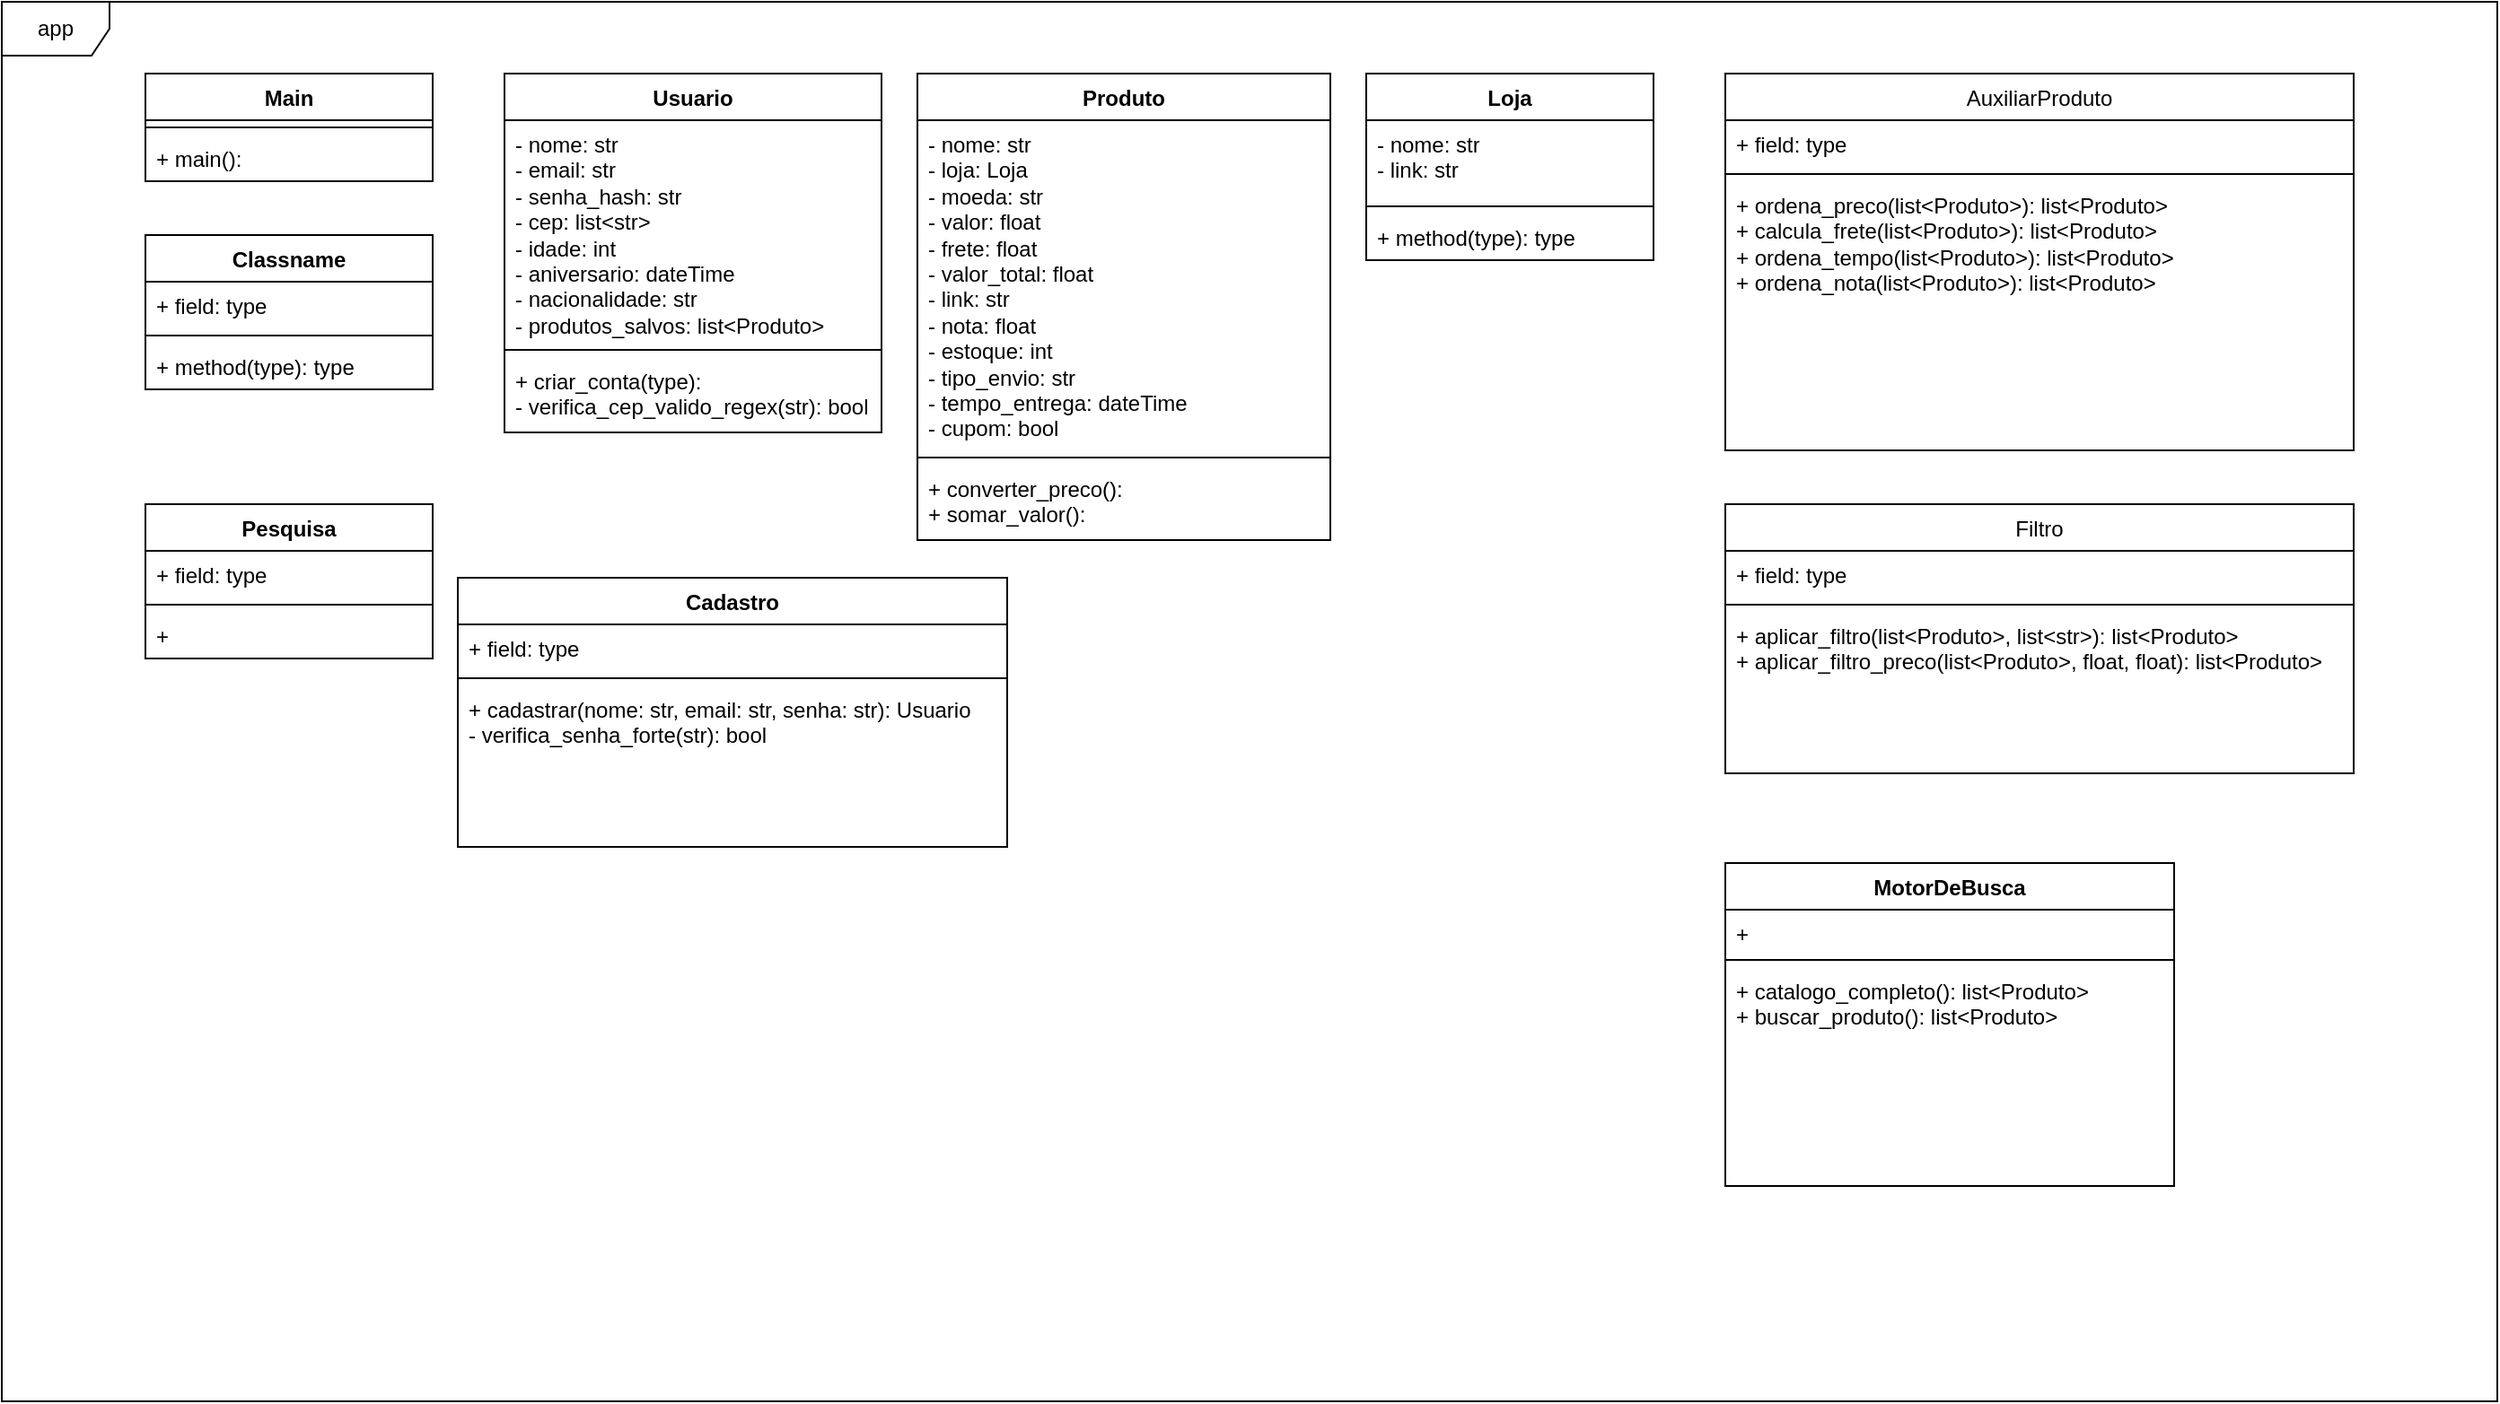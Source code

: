<mxfile version="26.2.2">
  <diagram name="Página-1" id="C4pE7G3tw5PIgA25JoFv">
    <mxGraphModel dx="1392" dy="835" grid="1" gridSize="10" guides="1" tooltips="1" connect="1" arrows="1" fold="1" page="1" pageScale="1" pageWidth="827" pageHeight="1169" math="0" shadow="0">
      <root>
        <mxCell id="0" />
        <mxCell id="1" parent="0" />
        <mxCell id="RNXWbfmjk_dArUk6Mq39-5" value="Main" style="swimlane;fontStyle=1;align=center;verticalAlign=top;childLayout=stackLayout;horizontal=1;startSize=26;horizontalStack=0;resizeParent=1;resizeParentMax=0;resizeLast=0;collapsible=1;marginBottom=0;whiteSpace=wrap;html=1;fillStyle=solid;gradientColor=none;swimlaneFillColor=light-dark(#ffffff, #ededed);" vertex="1" parent="1">
          <mxGeometry x="120" y="200" width="160" height="60" as="geometry" />
        </mxCell>
        <mxCell id="RNXWbfmjk_dArUk6Mq39-7" value="" style="line;strokeWidth=1;fillColor=none;align=left;verticalAlign=middle;spacingTop=-1;spacingLeft=3;spacingRight=3;rotatable=0;labelPosition=right;points=[];portConstraint=eastwest;strokeColor=inherit;" vertex="1" parent="RNXWbfmjk_dArUk6Mq39-5">
          <mxGeometry y="26" width="160" height="8" as="geometry" />
        </mxCell>
        <mxCell id="RNXWbfmjk_dArUk6Mq39-8" value="+ main():&amp;nbsp;" style="text;strokeColor=none;fillColor=none;align=left;verticalAlign=top;spacingLeft=4;spacingRight=4;overflow=hidden;rotatable=0;points=[[0,0.5],[1,0.5]];portConstraint=eastwest;whiteSpace=wrap;html=1;" vertex="1" parent="RNXWbfmjk_dArUk6Mq39-5">
          <mxGeometry y="34" width="160" height="26" as="geometry" />
        </mxCell>
        <mxCell id="RNXWbfmjk_dArUk6Mq39-10" value="app" style="shape=umlFrame;whiteSpace=wrap;html=1;pointerEvents=0;" vertex="1" parent="1">
          <mxGeometry x="40" y="160" width="1390" height="780" as="geometry" />
        </mxCell>
        <mxCell id="RNXWbfmjk_dArUk6Mq39-15" value="&lt;span style=&quot;font-weight: normal;&quot;&gt;AuxiliarProduto&lt;/span&gt;" style="swimlane;fontStyle=1;align=center;verticalAlign=top;childLayout=stackLayout;horizontal=1;startSize=26;horizontalStack=0;resizeParent=1;resizeParentMax=0;resizeLast=0;collapsible=1;marginBottom=0;whiteSpace=wrap;html=1;fillStyle=solid;gradientColor=none;swimlaneFillColor=light-dark(#ffffff, #ededed);" vertex="1" parent="1">
          <mxGeometry x="1000" y="200" width="350" height="210" as="geometry" />
        </mxCell>
        <mxCell id="RNXWbfmjk_dArUk6Mq39-16" value="+ field: type" style="text;strokeColor=none;fillColor=none;align=left;verticalAlign=top;spacingLeft=4;spacingRight=4;overflow=hidden;rotatable=0;points=[[0,0.5],[1,0.5]];portConstraint=eastwest;whiteSpace=wrap;html=1;glass=0;" vertex="1" parent="RNXWbfmjk_dArUk6Mq39-15">
          <mxGeometry y="26" width="350" height="26" as="geometry" />
        </mxCell>
        <mxCell id="RNXWbfmjk_dArUk6Mq39-17" value="" style="line;strokeWidth=1;fillColor=none;align=left;verticalAlign=middle;spacingTop=-1;spacingLeft=3;spacingRight=3;rotatable=0;labelPosition=right;points=[];portConstraint=eastwest;strokeColor=inherit;" vertex="1" parent="RNXWbfmjk_dArUk6Mq39-15">
          <mxGeometry y="52" width="350" height="8" as="geometry" />
        </mxCell>
        <mxCell id="RNXWbfmjk_dArUk6Mq39-18" value="+ ordena_preco(list&amp;lt;Produto&amp;gt;): list&amp;lt;Produto&amp;gt;&lt;div&gt;+ calcula_frete(list&amp;lt;Produto&amp;gt;):&amp;nbsp;&lt;span style=&quot;background-color: transparent; color: light-dark(rgb(0, 0, 0), rgb(255, 255, 255));&quot;&gt;list&amp;lt;Produto&amp;gt;&lt;/span&gt;&lt;/div&gt;&lt;div&gt;&lt;span style=&quot;background-color: transparent; color: light-dark(rgb(0, 0, 0), rgb(255, 255, 255));&quot;&gt;+ ordena_tempo(&lt;/span&gt;&lt;span style=&quot;background-color: transparent; color: light-dark(rgb(0, 0, 0), rgb(255, 255, 255));&quot;&gt;list&amp;lt;Produto&amp;gt;):&amp;nbsp;&lt;/span&gt;&lt;span style=&quot;background-color: transparent; color: light-dark(rgb(0, 0, 0), rgb(255, 255, 255));&quot;&gt;list&amp;lt;Produto&amp;gt;&lt;/span&gt;&lt;/div&gt;&lt;div&gt;+ ordena_nota(&lt;span style=&quot;background-color: transparent; color: light-dark(rgb(0, 0, 0), rgb(255, 255, 255));&quot;&gt;list&amp;lt;Produto&amp;gt;&lt;/span&gt;&lt;span style=&quot;background-color: transparent; color: light-dark(rgb(0, 0, 0), rgb(255, 255, 255));&quot;&gt;): list&amp;lt;Produto&amp;gt;&lt;/span&gt;&lt;/div&gt;&lt;div&gt;&lt;br&gt;&lt;/div&gt;&lt;div&gt;&lt;br&gt;&lt;/div&gt;&lt;div&gt;&lt;span style=&quot;background-color: transparent; color: rgba(0, 0, 0, 0); font-family: monospace; font-size: 0px; text-wrap-mode: nowrap;&quot;&gt;+ %3CmxGraphModel%3E%3Croot%3E%3CmxCell%20id%3D%220%22%2F%3E%3CmxCell%20id%3D%221%22%20parent%3D%220%22%2F%3E%3CmxCell%20id%3D%222%22%20value%3D%22Classname%22%20style%3D%22swimlane%3BfontStyle%3D1%3Balign%3Dcenter%3BverticalAlign%3Dtop%3BchildLayout%3DstackLayout%3Bhorizontal%3D1%3BstartSize%3D26%3BhorizontalStack%3D0%3BresizeParent%3D1%3BresizeParentMax%3D0%3BresizeLast%3D0%3Bcollapsible%3D1%3BmarginBottom%3D0%3BwhiteSpace%3Dwrap%3Bhtml%3D1%3BswimlaneFillColor%3Dlight-dark(%23ffffff%2C%20%23ededed)%3B%22%20vertex%3D%221%22%20parent%3D%221%22%3E%3CmxGeometry%20x%3D%22120%22%20y%3D%22290%22%20width%3D%22160%22%20height%3D%2286%22%20as%3D%22geometry%22%2F%3E%3C%2FmxCell%3E%3CmxCell%20id%3D%223%22%20value%3D%22%2B%20field%3A%20type%22%20style%3D%22text%3BstrokeColor%3Dnone%3BfillColor%3Dnone%3Balign%3Dleft%3BverticalAlign%3Dtop%3BspacingLeft%3D4%3BspacingRight%3D4%3Boverflow%3Dhidden%3Brotatable%3D0%3Bpoints%3D%5B%5B0%2C0.5%5D%2C%5B1%2C0.5%5D%5D%3BportConstraint%3Deastwest%3BwhiteSpace%3Dwrap%3Bhtml%3D1%3B%22%20vertex%3D%221%22%20parent%3D%222%22%3E%3CmxGeometry%20y%3D%2226%22%20width%3D%22160%22%20height%3D%2226%22%20as%3D%22geometry%22%2F%3E%3C%2FmxCell%3E%3CmxCell%20id%3D%224%22%20value%3D%22%22%20style%3D%22line%3BstrokeWidth%3D1%3BfillColor%3Dnone%3Balign%3Dleft%3BverticalAlign%3Dmiddle%3BspacingTop%3D-1%3BspacingLeft%3D3%3BspacingRight%3D3%3Brotatable%3D0%3BlabelPosition%3Dright%3Bpoints%3D%5B%5D%3BportConstraint%3Deastwest%3BstrokeColor%3Dinherit%3B%22%20vertex%3D%221%22%20parent%3D%222%22%3E%3CmxGeometry%20y%3D%2252%22%20width%3D%22160%22%20height%3D%228%22%20as%3D%22geometry%22%2F%3E%3C%2FmxCell%3E%3CmxCell%20id%3D%225%22%20value%3D%22%2B%20method(type)%3A%20type%22%20style%3D%22text%3BstrokeColor%3Dnone%3BfillColor%3Dnone%3Balign%3Dleft%3BverticalAlign%3Dtop%3BspacingLeft%3D4%3BspacingRight%3D4%3Boverflow%3Dhidden%3Brotatable%3D0%3Bpoints%3D%5B%5B0%2C0.5%5D%2C%5B1%2C0.5%5D%5D%3BportConstraint%3Deastwest%3BwhiteSpace%3Dwrap%3Bhtml%3D1%3B%22%20vertex%3D%221%22%20parent%3D%222%22%3E%3CmxGeometry%20y%3D%2260%22%20width%3D%22160%22%20height%3D%2226%22%20as%3D%22geometry%22%2F%3E%3C%2FmxCell%3E%3C%2Froot%3E%3C%2FmxGraphModel%3E&lt;/span&gt;&lt;/div&gt;" style="text;strokeColor=none;fillColor=none;align=left;verticalAlign=top;spacingLeft=4;spacingRight=4;overflow=hidden;rotatable=0;points=[[0,0.5],[1,0.5]];portConstraint=eastwest;whiteSpace=wrap;html=1;" vertex="1" parent="RNXWbfmjk_dArUk6Mq39-15">
          <mxGeometry y="60" width="350" height="150" as="geometry" />
        </mxCell>
        <mxCell id="RNXWbfmjk_dArUk6Mq39-19" value="Produto" style="swimlane;fontStyle=1;align=center;verticalAlign=top;childLayout=stackLayout;horizontal=1;startSize=26;horizontalStack=0;resizeParent=1;resizeParentMax=0;resizeLast=0;collapsible=1;marginBottom=0;whiteSpace=wrap;html=1;fillStyle=solid;gradientColor=none;swimlaneFillColor=light-dark(#ffffff, #ededed);" vertex="1" parent="1">
          <mxGeometry x="550" y="200" width="230" height="260" as="geometry" />
        </mxCell>
        <mxCell id="RNXWbfmjk_dArUk6Mq39-20" value="- nome: str&lt;div&gt;- loja: Loja&lt;/div&gt;&lt;div&gt;- moeda: str&lt;br&gt;&lt;div&gt;- valor: float&lt;/div&gt;&lt;div&gt;- frete: float&lt;/div&gt;&lt;div&gt;- valor_total: float&lt;/div&gt;&lt;div&gt;- link: str&lt;/div&gt;&lt;div&gt;- nota: float&lt;/div&gt;&lt;div&gt;- estoque: int&lt;/div&gt;&lt;/div&gt;&lt;div&gt;- tipo_envio: str&lt;/div&gt;&lt;div&gt;- tempo_entrega: dateTime&lt;/div&gt;&lt;div&gt;- cupom: bool&lt;/div&gt;" style="text;strokeColor=none;fillColor=none;align=left;verticalAlign=top;spacingLeft=4;spacingRight=4;overflow=hidden;rotatable=0;points=[[0,0.5],[1,0.5]];portConstraint=eastwest;whiteSpace=wrap;html=1;glass=0;" vertex="1" parent="RNXWbfmjk_dArUk6Mq39-19">
          <mxGeometry y="26" width="230" height="184" as="geometry" />
        </mxCell>
        <mxCell id="RNXWbfmjk_dArUk6Mq39-21" value="" style="line;strokeWidth=1;fillColor=none;align=left;verticalAlign=middle;spacingTop=-1;spacingLeft=3;spacingRight=3;rotatable=0;labelPosition=right;points=[];portConstraint=eastwest;strokeColor=inherit;" vertex="1" parent="RNXWbfmjk_dArUk6Mq39-19">
          <mxGeometry y="210" width="230" height="8" as="geometry" />
        </mxCell>
        <mxCell id="RNXWbfmjk_dArUk6Mq39-22" value="+ converter_preco():&amp;nbsp;&lt;div&gt;+ somar_valor():&lt;/div&gt;" style="text;strokeColor=none;fillColor=none;align=left;verticalAlign=top;spacingLeft=4;spacingRight=4;overflow=hidden;rotatable=0;points=[[0,0.5],[1,0.5]];portConstraint=eastwest;whiteSpace=wrap;html=1;" vertex="1" parent="RNXWbfmjk_dArUk6Mq39-19">
          <mxGeometry y="218" width="230" height="42" as="geometry" />
        </mxCell>
        <mxCell id="RNXWbfmjk_dArUk6Mq39-23" value="Loja" style="swimlane;fontStyle=1;align=center;verticalAlign=top;childLayout=stackLayout;horizontal=1;startSize=26;horizontalStack=0;resizeParent=1;resizeParentMax=0;resizeLast=0;collapsible=1;marginBottom=0;whiteSpace=wrap;html=1;fillStyle=solid;gradientColor=none;swimlaneFillColor=light-dark(#ffffff, #ededed);" vertex="1" parent="1">
          <mxGeometry x="800" y="200" width="160" height="104" as="geometry" />
        </mxCell>
        <mxCell id="RNXWbfmjk_dArUk6Mq39-24" value="- nome: str&lt;div&gt;&lt;span style=&quot;background-color: transparent; color: light-dark(rgb(0, 0, 0), rgb(255, 255, 255));&quot;&gt;- link: str&lt;/span&gt;&lt;/div&gt;" style="text;strokeColor=none;fillColor=none;align=left;verticalAlign=top;spacingLeft=4;spacingRight=4;overflow=hidden;rotatable=0;points=[[0,0.5],[1,0.5]];portConstraint=eastwest;whiteSpace=wrap;html=1;glass=0;" vertex="1" parent="RNXWbfmjk_dArUk6Mq39-23">
          <mxGeometry y="26" width="160" height="44" as="geometry" />
        </mxCell>
        <mxCell id="RNXWbfmjk_dArUk6Mq39-25" value="" style="line;strokeWidth=1;fillColor=none;align=left;verticalAlign=middle;spacingTop=-1;spacingLeft=3;spacingRight=3;rotatable=0;labelPosition=right;points=[];portConstraint=eastwest;strokeColor=inherit;" vertex="1" parent="RNXWbfmjk_dArUk6Mq39-23">
          <mxGeometry y="70" width="160" height="8" as="geometry" />
        </mxCell>
        <mxCell id="RNXWbfmjk_dArUk6Mq39-26" value="+ method(type): type" style="text;strokeColor=none;fillColor=none;align=left;verticalAlign=top;spacingLeft=4;spacingRight=4;overflow=hidden;rotatable=0;points=[[0,0.5],[1,0.5]];portConstraint=eastwest;whiteSpace=wrap;html=1;" vertex="1" parent="RNXWbfmjk_dArUk6Mq39-23">
          <mxGeometry y="78" width="160" height="26" as="geometry" />
        </mxCell>
        <mxCell id="RNXWbfmjk_dArUk6Mq39-27" value="Usuario" style="swimlane;fontStyle=1;align=center;verticalAlign=top;childLayout=stackLayout;horizontal=1;startSize=26;horizontalStack=0;resizeParent=1;resizeParentMax=0;resizeLast=0;collapsible=1;marginBottom=0;whiteSpace=wrap;html=1;fillStyle=solid;gradientColor=none;swimlaneFillColor=light-dark(#ffffff, #ededed);" vertex="1" parent="1">
          <mxGeometry x="320" y="200" width="210" height="200" as="geometry" />
        </mxCell>
        <mxCell id="RNXWbfmjk_dArUk6Mq39-28" value="- nome: str&lt;div&gt;- email: str&lt;/div&gt;&lt;div&gt;- senha_hash: str&amp;nbsp;&lt;/div&gt;&lt;div&gt;- cep: list&amp;lt;str&amp;gt;&lt;/div&gt;&lt;div&gt;&lt;div&gt;- idade: int&lt;/div&gt;&lt;div&gt;- aniversario: dateTime&lt;/div&gt;&lt;div&gt;- nacionalidade: str&lt;/div&gt;&lt;div&gt;- produtos_salvos: list&amp;lt;Produto&amp;gt;&lt;/div&gt;&lt;div&gt;&lt;br&gt;&lt;/div&gt;&lt;/div&gt;" style="text;strokeColor=none;fillColor=none;align=left;verticalAlign=top;spacingLeft=4;spacingRight=4;overflow=hidden;rotatable=0;points=[[0,0.5],[1,0.5]];portConstraint=eastwest;whiteSpace=wrap;html=1;glass=0;" vertex="1" parent="RNXWbfmjk_dArUk6Mq39-27">
          <mxGeometry y="26" width="210" height="124" as="geometry" />
        </mxCell>
        <mxCell id="RNXWbfmjk_dArUk6Mq39-29" value="" style="line;strokeWidth=1;fillColor=none;align=left;verticalAlign=middle;spacingTop=-1;spacingLeft=3;spacingRight=3;rotatable=0;labelPosition=right;points=[];portConstraint=eastwest;strokeColor=inherit;" vertex="1" parent="RNXWbfmjk_dArUk6Mq39-27">
          <mxGeometry y="150" width="210" height="8" as="geometry" />
        </mxCell>
        <mxCell id="RNXWbfmjk_dArUk6Mq39-30" value="+ criar_conta(type):&amp;nbsp;&lt;div&gt;- verifica_cep_valido_regex(str): bool&lt;/div&gt;" style="text;strokeColor=none;fillColor=none;align=left;verticalAlign=top;spacingLeft=4;spacingRight=4;overflow=hidden;rotatable=0;points=[[0,0.5],[1,0.5]];portConstraint=eastwest;whiteSpace=wrap;html=1;" vertex="1" parent="RNXWbfmjk_dArUk6Mq39-27">
          <mxGeometry y="158" width="210" height="42" as="geometry" />
        </mxCell>
        <mxCell id="RNXWbfmjk_dArUk6Mq39-61" value="Classname" style="swimlane;fontStyle=1;align=center;verticalAlign=top;childLayout=stackLayout;horizontal=1;startSize=26;horizontalStack=0;resizeParent=1;resizeParentMax=0;resizeLast=0;collapsible=1;marginBottom=0;whiteSpace=wrap;html=1;swimlaneFillColor=light-dark(#ffffff, #ededed);" vertex="1" parent="1">
          <mxGeometry x="120" y="290" width="160" height="86" as="geometry" />
        </mxCell>
        <mxCell id="RNXWbfmjk_dArUk6Mq39-62" value="+ field: type" style="text;strokeColor=none;fillColor=none;align=left;verticalAlign=top;spacingLeft=4;spacingRight=4;overflow=hidden;rotatable=0;points=[[0,0.5],[1,0.5]];portConstraint=eastwest;whiteSpace=wrap;html=1;" vertex="1" parent="RNXWbfmjk_dArUk6Mq39-61">
          <mxGeometry y="26" width="160" height="26" as="geometry" />
        </mxCell>
        <mxCell id="RNXWbfmjk_dArUk6Mq39-63" value="" style="line;strokeWidth=1;fillColor=none;align=left;verticalAlign=middle;spacingTop=-1;spacingLeft=3;spacingRight=3;rotatable=0;labelPosition=right;points=[];portConstraint=eastwest;strokeColor=inherit;" vertex="1" parent="RNXWbfmjk_dArUk6Mq39-61">
          <mxGeometry y="52" width="160" height="8" as="geometry" />
        </mxCell>
        <mxCell id="RNXWbfmjk_dArUk6Mq39-64" value="+ method(type): type" style="text;strokeColor=none;fillColor=none;align=left;verticalAlign=top;spacingLeft=4;spacingRight=4;overflow=hidden;rotatable=0;points=[[0,0.5],[1,0.5]];portConstraint=eastwest;whiteSpace=wrap;html=1;" vertex="1" parent="RNXWbfmjk_dArUk6Mq39-61">
          <mxGeometry y="60" width="160" height="26" as="geometry" />
        </mxCell>
        <mxCell id="RNXWbfmjk_dArUk6Mq39-69" value="Pesquisa" style="swimlane;fontStyle=1;align=center;verticalAlign=top;childLayout=stackLayout;horizontal=1;startSize=26;horizontalStack=0;resizeParent=1;resizeParentMax=0;resizeLast=0;collapsible=1;marginBottom=0;whiteSpace=wrap;html=1;swimlaneFillColor=light-dark(#ffffff, #ededed);" vertex="1" parent="1">
          <mxGeometry x="120" y="440" width="160" height="86" as="geometry" />
        </mxCell>
        <mxCell id="RNXWbfmjk_dArUk6Mq39-70" value="+ field: type" style="text;strokeColor=none;fillColor=none;align=left;verticalAlign=top;spacingLeft=4;spacingRight=4;overflow=hidden;rotatable=0;points=[[0,0.5],[1,0.5]];portConstraint=eastwest;whiteSpace=wrap;html=1;" vertex="1" parent="RNXWbfmjk_dArUk6Mq39-69">
          <mxGeometry y="26" width="160" height="26" as="geometry" />
        </mxCell>
        <mxCell id="RNXWbfmjk_dArUk6Mq39-71" value="" style="line;strokeWidth=1;fillColor=none;align=left;verticalAlign=middle;spacingTop=-1;spacingLeft=3;spacingRight=3;rotatable=0;labelPosition=right;points=[];portConstraint=eastwest;strokeColor=inherit;" vertex="1" parent="RNXWbfmjk_dArUk6Mq39-69">
          <mxGeometry y="52" width="160" height="8" as="geometry" />
        </mxCell>
        <mxCell id="RNXWbfmjk_dArUk6Mq39-72" value="+&amp;nbsp;" style="text;strokeColor=none;fillColor=none;align=left;verticalAlign=top;spacingLeft=4;spacingRight=4;overflow=hidden;rotatable=0;points=[[0,0.5],[1,0.5]];portConstraint=eastwest;whiteSpace=wrap;html=1;" vertex="1" parent="RNXWbfmjk_dArUk6Mq39-69">
          <mxGeometry y="60" width="160" height="26" as="geometry" />
        </mxCell>
        <mxCell id="RNXWbfmjk_dArUk6Mq39-74" value="Cadastro" style="swimlane;fontStyle=1;align=center;verticalAlign=top;childLayout=stackLayout;horizontal=1;startSize=26;horizontalStack=0;resizeParent=1;resizeParentMax=0;resizeLast=0;collapsible=1;marginBottom=0;whiteSpace=wrap;html=1;swimlaneFillColor=light-dark(#ffffff, #ededed);" vertex="1" parent="1">
          <mxGeometry x="294" y="481" width="306" height="150" as="geometry" />
        </mxCell>
        <mxCell id="RNXWbfmjk_dArUk6Mq39-75" value="+ field: type" style="text;strokeColor=none;fillColor=none;align=left;verticalAlign=top;spacingLeft=4;spacingRight=4;overflow=hidden;rotatable=0;points=[[0,0.5],[1,0.5]];portConstraint=eastwest;whiteSpace=wrap;html=1;" vertex="1" parent="RNXWbfmjk_dArUk6Mq39-74">
          <mxGeometry y="26" width="306" height="26" as="geometry" />
        </mxCell>
        <mxCell id="RNXWbfmjk_dArUk6Mq39-76" value="" style="line;strokeWidth=1;fillColor=none;align=left;verticalAlign=middle;spacingTop=-1;spacingLeft=3;spacingRight=3;rotatable=0;labelPosition=right;points=[];portConstraint=eastwest;strokeColor=inherit;" vertex="1" parent="RNXWbfmjk_dArUk6Mq39-74">
          <mxGeometry y="52" width="306" height="8" as="geometry" />
        </mxCell>
        <mxCell id="RNXWbfmjk_dArUk6Mq39-77" value="+ cadastrar(nome: str, email: str, senha: str): Usuario&lt;div&gt;- verifica_senha_forte(str): bool&lt;/div&gt;&lt;div&gt;&lt;br&gt;&lt;/div&gt;" style="text;strokeColor=none;fillColor=none;align=left;verticalAlign=top;spacingLeft=4;spacingRight=4;overflow=hidden;rotatable=0;points=[[0,0.5],[1,0.5]];portConstraint=eastwest;whiteSpace=wrap;html=1;" vertex="1" parent="RNXWbfmjk_dArUk6Mq39-74">
          <mxGeometry y="60" width="306" height="90" as="geometry" />
        </mxCell>
        <mxCell id="RNXWbfmjk_dArUk6Mq39-78" value="MotorDeBusca" style="swimlane;fontStyle=1;align=center;verticalAlign=top;childLayout=stackLayout;horizontal=1;startSize=26;horizontalStack=0;resizeParent=1;resizeParentMax=0;resizeLast=0;collapsible=1;marginBottom=0;whiteSpace=wrap;html=1;fillStyle=solid;gradientColor=none;swimlaneFillColor=light-dark(#ffffff, #ededed);" vertex="1" parent="1">
          <mxGeometry x="1000" y="640" width="250" height="180" as="geometry" />
        </mxCell>
        <mxCell id="RNXWbfmjk_dArUk6Mq39-79" value="&lt;div&gt;&lt;span style=&quot;background-color: transparent; color: light-dark(rgb(0, 0, 0), rgb(255, 255, 255));&quot;&gt;+&amp;nbsp;&lt;/span&gt;&lt;/div&gt;" style="text;strokeColor=none;fillColor=none;align=left;verticalAlign=top;spacingLeft=4;spacingRight=4;overflow=hidden;rotatable=0;points=[[0,0.5],[1,0.5]];portConstraint=eastwest;whiteSpace=wrap;html=1;glass=0;" vertex="1" parent="RNXWbfmjk_dArUk6Mq39-78">
          <mxGeometry y="26" width="250" height="24" as="geometry" />
        </mxCell>
        <mxCell id="RNXWbfmjk_dArUk6Mq39-80" value="" style="line;strokeWidth=1;fillColor=none;align=left;verticalAlign=middle;spacingTop=-1;spacingLeft=3;spacingRight=3;rotatable=0;labelPosition=right;points=[];portConstraint=eastwest;strokeColor=inherit;" vertex="1" parent="RNXWbfmjk_dArUk6Mq39-78">
          <mxGeometry y="50" width="250" height="8" as="geometry" />
        </mxCell>
        <mxCell id="RNXWbfmjk_dArUk6Mq39-81" value="+ catalogo_completo(): list&amp;lt;Produto&amp;gt;&lt;div&gt;+ buscar_produto():&amp;nbsp;&lt;span style=&quot;background-color: transparent; color: light-dark(rgb(0, 0, 0), rgb(255, 255, 255));&quot;&gt;list&amp;lt;Produto&amp;gt;&lt;/span&gt;&lt;/div&gt;" style="text;strokeColor=none;fillColor=none;align=left;verticalAlign=top;spacingLeft=4;spacingRight=4;overflow=hidden;rotatable=0;points=[[0,0.5],[1,0.5]];portConstraint=eastwest;whiteSpace=wrap;html=1;" vertex="1" parent="RNXWbfmjk_dArUk6Mq39-78">
          <mxGeometry y="58" width="250" height="122" as="geometry" />
        </mxCell>
        <mxCell id="RNXWbfmjk_dArUk6Mq39-83" value="&lt;span style=&quot;font-weight: normal;&quot;&gt;Filtro&lt;/span&gt;" style="swimlane;fontStyle=1;align=center;verticalAlign=top;childLayout=stackLayout;horizontal=1;startSize=26;horizontalStack=0;resizeParent=1;resizeParentMax=0;resizeLast=0;collapsible=1;marginBottom=0;whiteSpace=wrap;html=1;swimlaneFillColor=light-dark(#ffffff, #ededed);" vertex="1" parent="1">
          <mxGeometry x="1000" y="440" width="350" height="150" as="geometry" />
        </mxCell>
        <mxCell id="RNXWbfmjk_dArUk6Mq39-84" value="+ field: type" style="text;strokeColor=none;fillColor=none;align=left;verticalAlign=top;spacingLeft=4;spacingRight=4;overflow=hidden;rotatable=0;points=[[0,0.5],[1,0.5]];portConstraint=eastwest;whiteSpace=wrap;html=1;" vertex="1" parent="RNXWbfmjk_dArUk6Mq39-83">
          <mxGeometry y="26" width="350" height="26" as="geometry" />
        </mxCell>
        <mxCell id="RNXWbfmjk_dArUk6Mq39-85" value="" style="line;strokeWidth=1;fillColor=none;align=left;verticalAlign=middle;spacingTop=-1;spacingLeft=3;spacingRight=3;rotatable=0;labelPosition=right;points=[];portConstraint=eastwest;strokeColor=inherit;" vertex="1" parent="RNXWbfmjk_dArUk6Mq39-83">
          <mxGeometry y="52" width="350" height="8" as="geometry" />
        </mxCell>
        <mxCell id="RNXWbfmjk_dArUk6Mq39-86" value="&lt;div&gt;+ aplicar_filtro(&lt;span style=&quot;background-color: transparent; color: light-dark(rgb(0, 0, 0), rgb(255, 255, 255));&quot;&gt;list&amp;lt;Produto&amp;gt;, list&lt;/span&gt;&lt;span style=&quot;background-color: transparent; color: light-dark(rgb(0, 0, 0), rgb(255, 255, 255));&quot;&gt;&amp;lt;str&amp;gt;):&amp;nbsp;&lt;/span&gt;&lt;span style=&quot;background-color: transparent; color: light-dark(rgb(0, 0, 0), rgb(255, 255, 255));&quot;&gt;list&amp;lt;Produto&amp;gt;&lt;/span&gt;&lt;/div&gt;&lt;div&gt;+ aplicar_filtro_preco(&lt;span style=&quot;background-color: transparent; color: light-dark(rgb(0, 0, 0), rgb(255, 255, 255));&quot;&gt;list&amp;lt;Produto&amp;gt;,&amp;nbsp;&lt;/span&gt;&lt;span style=&quot;background-color: transparent; color: light-dark(rgb(0, 0, 0), rgb(255, 255, 255));&quot;&gt;float, float):&amp;nbsp;&lt;/span&gt;&lt;span style=&quot;background-color: transparent; color: light-dark(rgb(0, 0, 0), rgb(255, 255, 255));&quot;&gt;list&amp;lt;Produto&amp;gt;&lt;/span&gt;&lt;/div&gt;" style="text;strokeColor=none;fillColor=none;align=left;verticalAlign=top;spacingLeft=4;spacingRight=4;overflow=hidden;rotatable=0;points=[[0,0.5],[1,0.5]];portConstraint=eastwest;whiteSpace=wrap;html=1;" vertex="1" parent="RNXWbfmjk_dArUk6Mq39-83">
          <mxGeometry y="60" width="350" height="90" as="geometry" />
        </mxCell>
      </root>
    </mxGraphModel>
  </diagram>
</mxfile>
